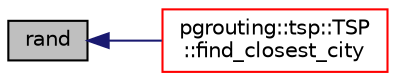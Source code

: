 digraph "rand"
{
  edge [fontname="Helvetica",fontsize="10",labelfontname="Helvetica",labelfontsize="10"];
  node [fontname="Helvetica",fontsize="10",shape=record];
  rankdir="LR";
  Node5 [label="rand",height=0.2,width=0.4,color="black", fillcolor="grey75", style="filled", fontcolor="black"];
  Node5 -> Node6 [dir="back",color="midnightblue",fontsize="10",style="solid",fontname="Helvetica"];
  Node6 [label="pgrouting::tsp::TSP\l::find_closest_city",height=0.2,width=0.4,color="red", fillcolor="white", style="filled",URL="$classpgrouting_1_1tsp_1_1TSP.html#ae67a4b7c607af81b7123b7cf5298081e"];
}
